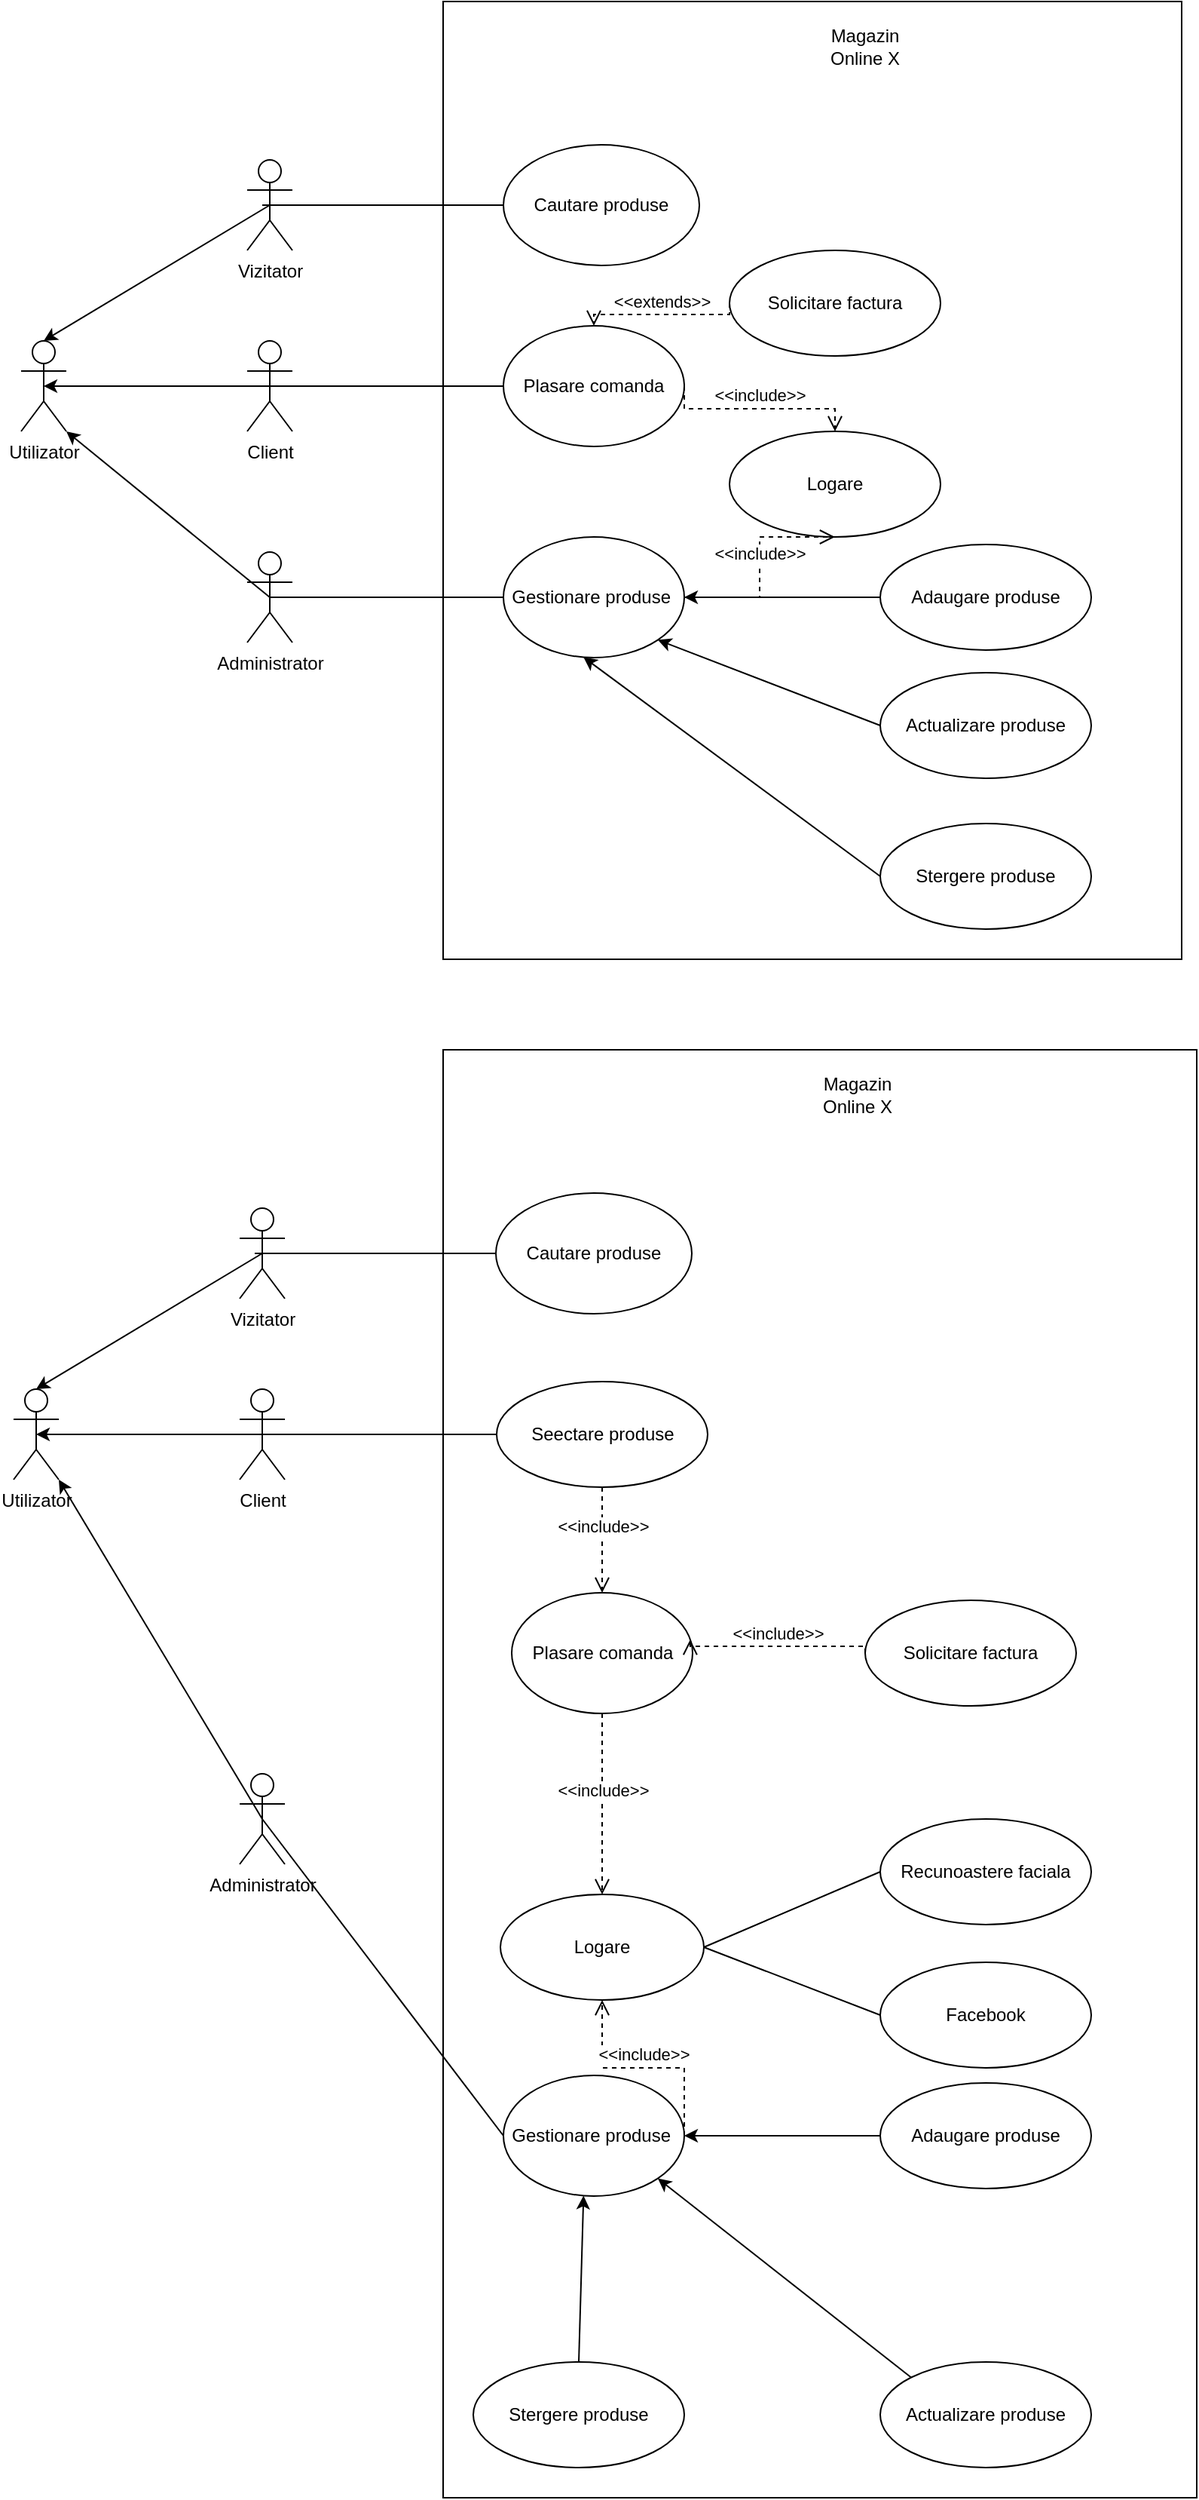 <mxfile version="20.8.23" type="github">
  <diagram name="Page-1" id="0QxT-u1bqCjxnYINYubb">
    <mxGraphModel dx="882" dy="646" grid="1" gridSize="10" guides="1" tooltips="1" connect="1" arrows="1" fold="1" page="1" pageScale="1" pageWidth="850" pageHeight="1100" math="0" shadow="0">
      <root>
        <mxCell id="0" />
        <mxCell id="1" parent="0" />
        <mxCell id="pb_34YDVHzrE3iVv1_M4-1" value="&lt;div style=&quot;&quot;&gt;&lt;br&gt;&lt;/div&gt;&lt;div style=&quot;&quot;&gt;&lt;br&gt;&lt;/div&gt;" style="html=1;align=center;" vertex="1" parent="1">
          <mxGeometry x="320" y="115" width="490" height="635" as="geometry" />
        </mxCell>
        <mxCell id="pb_34YDVHzrE3iVv1_M4-2" value="Client&lt;br&gt;" style="shape=umlActor;verticalLabelPosition=bottom;verticalAlign=top;html=1;" vertex="1" parent="1">
          <mxGeometry x="190" y="340" width="30" height="60" as="geometry" />
        </mxCell>
        <mxCell id="pb_34YDVHzrE3iVv1_M4-4" value="Plasare comanda" style="ellipse;whiteSpace=wrap;html=1;" vertex="1" parent="1">
          <mxGeometry x="360" y="330" width="120" height="80" as="geometry" />
        </mxCell>
        <mxCell id="pb_34YDVHzrE3iVv1_M4-5" value="Magazin Online X" style="text;html=1;strokeColor=none;fillColor=none;align=center;verticalAlign=middle;whiteSpace=wrap;rounded=0;" vertex="1" parent="1">
          <mxGeometry x="570" y="130" width="60" height="30" as="geometry" />
        </mxCell>
        <mxCell id="pb_34YDVHzrE3iVv1_M4-6" value="Gestionare produse&lt;span style=&quot;white-space: pre;&quot;&gt;	&lt;/span&gt;" style="ellipse;whiteSpace=wrap;html=1;" vertex="1" parent="1">
          <mxGeometry x="360" y="470" width="120" height="80" as="geometry" />
        </mxCell>
        <mxCell id="pb_34YDVHzrE3iVv1_M4-9" value="Utilizator" style="shape=umlActor;verticalLabelPosition=bottom;verticalAlign=top;html=1;" vertex="1" parent="1">
          <mxGeometry x="40" y="340" width="30" height="60" as="geometry" />
        </mxCell>
        <mxCell id="pb_34YDVHzrE3iVv1_M4-11" value="Vizitator" style="shape=umlActor;verticalLabelPosition=bottom;verticalAlign=top;html=1;" vertex="1" parent="1">
          <mxGeometry x="190" y="220" width="30" height="60" as="geometry" />
        </mxCell>
        <mxCell id="pb_34YDVHzrE3iVv1_M4-12" value="Administrator" style="shape=umlActor;verticalLabelPosition=bottom;verticalAlign=top;html=1;" vertex="1" parent="1">
          <mxGeometry x="190" y="480" width="30" height="60" as="geometry" />
        </mxCell>
        <mxCell id="pb_34YDVHzrE3iVv1_M4-14" value="" style="endArrow=classic;html=1;rounded=0;exitX=0.5;exitY=0.5;exitDx=0;exitDy=0;exitPerimeter=0;entryX=0.5;entryY=0;entryDx=0;entryDy=0;entryPerimeter=0;" edge="1" parent="1" source="pb_34YDVHzrE3iVv1_M4-11" target="pb_34YDVHzrE3iVv1_M4-9">
          <mxGeometry width="50" height="50" relative="1" as="geometry">
            <mxPoint x="260" y="420" as="sourcePoint" />
            <mxPoint x="310" y="370" as="targetPoint" />
          </mxGeometry>
        </mxCell>
        <mxCell id="pb_34YDVHzrE3iVv1_M4-15" value="" style="endArrow=classic;html=1;rounded=0;exitX=0.5;exitY=0.5;exitDx=0;exitDy=0;exitPerimeter=0;entryX=0.5;entryY=0.5;entryDx=0;entryDy=0;entryPerimeter=0;" edge="1" parent="1" source="pb_34YDVHzrE3iVv1_M4-2" target="pb_34YDVHzrE3iVv1_M4-9">
          <mxGeometry width="50" height="50" relative="1" as="geometry">
            <mxPoint x="260" y="420" as="sourcePoint" />
            <mxPoint x="310" y="370" as="targetPoint" />
          </mxGeometry>
        </mxCell>
        <mxCell id="pb_34YDVHzrE3iVv1_M4-16" value="" style="endArrow=classic;html=1;rounded=0;exitX=0.5;exitY=0.5;exitDx=0;exitDy=0;exitPerimeter=0;entryX=1;entryY=1;entryDx=0;entryDy=0;entryPerimeter=0;" edge="1" parent="1" source="pb_34YDVHzrE3iVv1_M4-12" target="pb_34YDVHzrE3iVv1_M4-9">
          <mxGeometry width="50" height="50" relative="1" as="geometry">
            <mxPoint x="90" y="500" as="sourcePoint" />
            <mxPoint x="140" y="450" as="targetPoint" />
          </mxGeometry>
        </mxCell>
        <mxCell id="pb_34YDVHzrE3iVv1_M4-17" value="Cautare produse" style="ellipse;whiteSpace=wrap;html=1;" vertex="1" parent="1">
          <mxGeometry x="360" y="210" width="130" height="80" as="geometry" />
        </mxCell>
        <mxCell id="pb_34YDVHzrE3iVv1_M4-20" value="" style="endArrow=none;html=1;rounded=0;exitX=0.5;exitY=0.5;exitDx=0;exitDy=0;exitPerimeter=0;entryX=0;entryY=0.5;entryDx=0;entryDy=0;" edge="1" parent="1" source="pb_34YDVHzrE3iVv1_M4-2" target="pb_34YDVHzrE3iVv1_M4-4">
          <mxGeometry width="50" height="50" relative="1" as="geometry">
            <mxPoint x="360" y="440" as="sourcePoint" />
            <mxPoint x="360" y="380" as="targetPoint" />
          </mxGeometry>
        </mxCell>
        <mxCell id="pb_34YDVHzrE3iVv1_M4-21" value="" style="endArrow=none;html=1;rounded=0;exitX=0;exitY=0.5;exitDx=0;exitDy=0;entryX=0.5;entryY=0.5;entryDx=0;entryDy=0;entryPerimeter=0;" edge="1" parent="1" source="pb_34YDVHzrE3iVv1_M4-6" target="pb_34YDVHzrE3iVv1_M4-12">
          <mxGeometry width="50" height="50" relative="1" as="geometry">
            <mxPoint x="360" y="440" as="sourcePoint" />
            <mxPoint x="410" y="390" as="targetPoint" />
          </mxGeometry>
        </mxCell>
        <mxCell id="pb_34YDVHzrE3iVv1_M4-22" value="" style="endArrow=none;html=1;rounded=0;exitX=0;exitY=0.5;exitDx=0;exitDy=0;" edge="1" parent="1" source="pb_34YDVHzrE3iVv1_M4-17">
          <mxGeometry width="50" height="50" relative="1" as="geometry">
            <mxPoint x="360" y="440" as="sourcePoint" />
            <mxPoint x="200" y="250" as="targetPoint" />
          </mxGeometry>
        </mxCell>
        <mxCell id="pb_34YDVHzrE3iVv1_M4-23" value="Logare" style="ellipse;whiteSpace=wrap;html=1;" vertex="1" parent="1">
          <mxGeometry x="510" y="400" width="140" height="70" as="geometry" />
        </mxCell>
        <mxCell id="pb_34YDVHzrE3iVv1_M4-24" value="&amp;lt;&amp;lt;include&amp;gt;&amp;gt;" style="html=1;verticalAlign=bottom;endArrow=open;dashed=1;endSize=8;edgeStyle=elbowEdgeStyle;elbow=vertical;curved=0;rounded=0;entryX=0.5;entryY=1;entryDx=0;entryDy=0;exitX=1;exitY=0.5;exitDx=0;exitDy=0;" edge="1" parent="1" source="pb_34YDVHzrE3iVv1_M4-6" target="pb_34YDVHzrE3iVv1_M4-23">
          <mxGeometry relative="1" as="geometry">
            <mxPoint x="550" y="410" as="sourcePoint" />
            <mxPoint x="470" y="410" as="targetPoint" />
          </mxGeometry>
        </mxCell>
        <mxCell id="pb_34YDVHzrE3iVv1_M4-26" value="&amp;lt;&amp;lt;include&amp;gt;&amp;gt;" style="html=1;verticalAlign=bottom;endArrow=open;dashed=1;endSize=8;edgeStyle=elbowEdgeStyle;elbow=vertical;curved=0;rounded=0;exitX=1;exitY=0.5;exitDx=0;exitDy=0;entryX=0.5;entryY=0;entryDx=0;entryDy=0;" edge="1" parent="1" source="pb_34YDVHzrE3iVv1_M4-4" target="pb_34YDVHzrE3iVv1_M4-23">
          <mxGeometry relative="1" as="geometry">
            <mxPoint x="550" y="410" as="sourcePoint" />
            <mxPoint x="520" y="410" as="targetPoint" />
          </mxGeometry>
        </mxCell>
        <mxCell id="pb_34YDVHzrE3iVv1_M4-27" value="Solicitare factura" style="ellipse;whiteSpace=wrap;html=1;" vertex="1" parent="1">
          <mxGeometry x="510" y="280" width="140" height="70" as="geometry" />
        </mxCell>
        <mxCell id="pb_34YDVHzrE3iVv1_M4-28" value="&amp;lt;&amp;lt;extends&amp;gt;&amp;gt;" style="html=1;verticalAlign=bottom;endArrow=open;dashed=1;endSize=8;edgeStyle=elbowEdgeStyle;elbow=vertical;curved=0;rounded=0;entryX=0.5;entryY=0;entryDx=0;entryDy=0;exitX=0;exitY=0.5;exitDx=0;exitDy=0;" edge="1" parent="1" source="pb_34YDVHzrE3iVv1_M4-27" target="pb_34YDVHzrE3iVv1_M4-4">
          <mxGeometry relative="1" as="geometry">
            <mxPoint x="550" y="410" as="sourcePoint" />
            <mxPoint x="470" y="410" as="targetPoint" />
          </mxGeometry>
        </mxCell>
        <mxCell id="pb_34YDVHzrE3iVv1_M4-30" value="Stergere produse" style="ellipse;whiteSpace=wrap;html=1;" vertex="1" parent="1">
          <mxGeometry x="610" y="660" width="140" height="70" as="geometry" />
        </mxCell>
        <mxCell id="pb_34YDVHzrE3iVv1_M4-31" value="Adaugare produse" style="ellipse;whiteSpace=wrap;html=1;" vertex="1" parent="1">
          <mxGeometry x="610" y="475" width="140" height="70" as="geometry" />
        </mxCell>
        <mxCell id="pb_34YDVHzrE3iVv1_M4-32" value="Actualizare produse" style="ellipse;whiteSpace=wrap;html=1;" vertex="1" parent="1">
          <mxGeometry x="610" y="560" width="140" height="70" as="geometry" />
        </mxCell>
        <mxCell id="pb_34YDVHzrE3iVv1_M4-34" value="" style="endArrow=classic;html=1;rounded=0;exitX=0;exitY=0.5;exitDx=0;exitDy=0;entryX=1;entryY=0.5;entryDx=0;entryDy=0;" edge="1" parent="1" source="pb_34YDVHzrE3iVv1_M4-31" target="pb_34YDVHzrE3iVv1_M4-6">
          <mxGeometry width="50" height="50" relative="1" as="geometry">
            <mxPoint x="590" y="560" as="sourcePoint" />
            <mxPoint x="640" y="510" as="targetPoint" />
          </mxGeometry>
        </mxCell>
        <mxCell id="pb_34YDVHzrE3iVv1_M4-36" value="" style="endArrow=classic;html=1;rounded=0;exitX=0;exitY=0.5;exitDx=0;exitDy=0;entryX=0.443;entryY=0.997;entryDx=0;entryDy=0;entryPerimeter=0;" edge="1" parent="1" source="pb_34YDVHzrE3iVv1_M4-30" target="pb_34YDVHzrE3iVv1_M4-6">
          <mxGeometry width="50" height="50" relative="1" as="geometry">
            <mxPoint x="590" y="560" as="sourcePoint" />
            <mxPoint x="640" y="510" as="targetPoint" />
          </mxGeometry>
        </mxCell>
        <mxCell id="pb_34YDVHzrE3iVv1_M4-37" value="" style="endArrow=classic;html=1;rounded=0;entryX=1;entryY=1;entryDx=0;entryDy=0;exitX=0;exitY=0.5;exitDx=0;exitDy=0;" edge="1" parent="1" source="pb_34YDVHzrE3iVv1_M4-32" target="pb_34YDVHzrE3iVv1_M4-6">
          <mxGeometry width="50" height="50" relative="1" as="geometry">
            <mxPoint x="590" y="560" as="sourcePoint" />
            <mxPoint x="640" y="510" as="targetPoint" />
          </mxGeometry>
        </mxCell>
        <mxCell id="pb_34YDVHzrE3iVv1_M4-38" value="&lt;div style=&quot;&quot;&gt;&lt;br&gt;&lt;/div&gt;&lt;div style=&quot;&quot;&gt;&lt;br&gt;&lt;/div&gt;" style="html=1;align=center;" vertex="1" parent="1">
          <mxGeometry x="320" y="810" width="500" height="960" as="geometry" />
        </mxCell>
        <mxCell id="pb_34YDVHzrE3iVv1_M4-39" value="Client&lt;br&gt;" style="shape=umlActor;verticalLabelPosition=bottom;verticalAlign=top;html=1;" vertex="1" parent="1">
          <mxGeometry x="185" y="1035" width="30" height="60" as="geometry" />
        </mxCell>
        <mxCell id="pb_34YDVHzrE3iVv1_M4-40" value="Plasare comanda" style="ellipse;whiteSpace=wrap;html=1;" vertex="1" parent="1">
          <mxGeometry x="365.5" y="1170" width="120" height="80" as="geometry" />
        </mxCell>
        <mxCell id="pb_34YDVHzrE3iVv1_M4-41" value="Magazin Online X" style="text;html=1;strokeColor=none;fillColor=none;align=center;verticalAlign=middle;whiteSpace=wrap;rounded=0;" vertex="1" parent="1">
          <mxGeometry x="565" y="825" width="60" height="30" as="geometry" />
        </mxCell>
        <mxCell id="pb_34YDVHzrE3iVv1_M4-42" value="Gestionare produse&lt;span style=&quot;white-space: pre;&quot;&gt;	&lt;/span&gt;" style="ellipse;whiteSpace=wrap;html=1;" vertex="1" parent="1">
          <mxGeometry x="360" y="1490" width="120" height="80" as="geometry" />
        </mxCell>
        <mxCell id="pb_34YDVHzrE3iVv1_M4-43" value="Utilizator" style="shape=umlActor;verticalLabelPosition=bottom;verticalAlign=top;html=1;" vertex="1" parent="1">
          <mxGeometry x="35" y="1035" width="30" height="60" as="geometry" />
        </mxCell>
        <mxCell id="pb_34YDVHzrE3iVv1_M4-44" value="Vizitator" style="shape=umlActor;verticalLabelPosition=bottom;verticalAlign=top;html=1;" vertex="1" parent="1">
          <mxGeometry x="185" y="915" width="30" height="60" as="geometry" />
        </mxCell>
        <mxCell id="pb_34YDVHzrE3iVv1_M4-45" value="Administrator" style="shape=umlActor;verticalLabelPosition=bottom;verticalAlign=top;html=1;" vertex="1" parent="1">
          <mxGeometry x="185" y="1290" width="30" height="60" as="geometry" />
        </mxCell>
        <mxCell id="pb_34YDVHzrE3iVv1_M4-46" value="" style="endArrow=classic;html=1;rounded=0;exitX=0.5;exitY=0.5;exitDx=0;exitDy=0;exitPerimeter=0;entryX=0.5;entryY=0;entryDx=0;entryDy=0;entryPerimeter=0;" edge="1" parent="1" source="pb_34YDVHzrE3iVv1_M4-44" target="pb_34YDVHzrE3iVv1_M4-43">
          <mxGeometry width="50" height="50" relative="1" as="geometry">
            <mxPoint x="255" y="1115" as="sourcePoint" />
            <mxPoint x="305" y="1065" as="targetPoint" />
          </mxGeometry>
        </mxCell>
        <mxCell id="pb_34YDVHzrE3iVv1_M4-47" value="" style="endArrow=classic;html=1;rounded=0;exitX=0.5;exitY=0.5;exitDx=0;exitDy=0;exitPerimeter=0;entryX=0.5;entryY=0.5;entryDx=0;entryDy=0;entryPerimeter=0;" edge="1" parent="1" source="pb_34YDVHzrE3iVv1_M4-39" target="pb_34YDVHzrE3iVv1_M4-43">
          <mxGeometry width="50" height="50" relative="1" as="geometry">
            <mxPoint x="255" y="1115" as="sourcePoint" />
            <mxPoint x="305" y="1065" as="targetPoint" />
          </mxGeometry>
        </mxCell>
        <mxCell id="pb_34YDVHzrE3iVv1_M4-48" value="" style="endArrow=classic;html=1;rounded=0;exitX=0.5;exitY=0.5;exitDx=0;exitDy=0;exitPerimeter=0;entryX=1;entryY=1;entryDx=0;entryDy=0;entryPerimeter=0;" edge="1" parent="1" source="pb_34YDVHzrE3iVv1_M4-45" target="pb_34YDVHzrE3iVv1_M4-43">
          <mxGeometry width="50" height="50" relative="1" as="geometry">
            <mxPoint x="85" y="1195" as="sourcePoint" />
            <mxPoint x="135" y="1145" as="targetPoint" />
          </mxGeometry>
        </mxCell>
        <mxCell id="pb_34YDVHzrE3iVv1_M4-49" value="Cautare produse" style="ellipse;whiteSpace=wrap;html=1;" vertex="1" parent="1">
          <mxGeometry x="355" y="905" width="130" height="80" as="geometry" />
        </mxCell>
        <mxCell id="pb_34YDVHzrE3iVv1_M4-50" value="" style="endArrow=none;html=1;rounded=0;exitX=0.5;exitY=0.5;exitDx=0;exitDy=0;exitPerimeter=0;entryX=0;entryY=0.5;entryDx=0;entryDy=0;" edge="1" parent="1" source="pb_34YDVHzrE3iVv1_M4-39" target="pb_34YDVHzrE3iVv1_M4-70">
          <mxGeometry width="50" height="50" relative="1" as="geometry">
            <mxPoint x="355" y="1135" as="sourcePoint" />
            <mxPoint x="355" y="1075" as="targetPoint" />
          </mxGeometry>
        </mxCell>
        <mxCell id="pb_34YDVHzrE3iVv1_M4-51" value="" style="endArrow=none;html=1;rounded=0;exitX=0;exitY=0.5;exitDx=0;exitDy=0;entryX=0.5;entryY=0.5;entryDx=0;entryDy=0;entryPerimeter=0;" edge="1" parent="1" source="pb_34YDVHzrE3iVv1_M4-42" target="pb_34YDVHzrE3iVv1_M4-45">
          <mxGeometry width="50" height="50" relative="1" as="geometry">
            <mxPoint x="355" y="1135" as="sourcePoint" />
            <mxPoint x="405" y="1085" as="targetPoint" />
          </mxGeometry>
        </mxCell>
        <mxCell id="pb_34YDVHzrE3iVv1_M4-52" value="" style="endArrow=none;html=1;rounded=0;exitX=0;exitY=0.5;exitDx=0;exitDy=0;" edge="1" parent="1" source="pb_34YDVHzrE3iVv1_M4-49">
          <mxGeometry width="50" height="50" relative="1" as="geometry">
            <mxPoint x="355" y="1135" as="sourcePoint" />
            <mxPoint x="195" y="945" as="targetPoint" />
          </mxGeometry>
        </mxCell>
        <mxCell id="pb_34YDVHzrE3iVv1_M4-53" value="Logare" style="ellipse;whiteSpace=wrap;html=1;" vertex="1" parent="1">
          <mxGeometry x="358" y="1370" width="135" height="70" as="geometry" />
        </mxCell>
        <mxCell id="pb_34YDVHzrE3iVv1_M4-54" value="&amp;lt;&amp;lt;include&amp;gt;&amp;gt;" style="html=1;verticalAlign=bottom;endArrow=open;dashed=1;endSize=8;edgeStyle=elbowEdgeStyle;elbow=vertical;curved=0;rounded=0;entryX=0.5;entryY=1;entryDx=0;entryDy=0;exitX=1;exitY=0.5;exitDx=0;exitDy=0;" edge="1" parent="1" source="pb_34YDVHzrE3iVv1_M4-42" target="pb_34YDVHzrE3iVv1_M4-53">
          <mxGeometry relative="1" as="geometry">
            <mxPoint x="545" y="1105" as="sourcePoint" />
            <mxPoint x="465" y="1105" as="targetPoint" />
          </mxGeometry>
        </mxCell>
        <mxCell id="pb_34YDVHzrE3iVv1_M4-55" value="&amp;lt;&amp;lt;include&amp;gt;&amp;gt;" style="html=1;verticalAlign=bottom;endArrow=open;dashed=1;endSize=8;edgeStyle=elbowEdgeStyle;elbow=vertical;curved=0;rounded=0;exitX=0.5;exitY=1;exitDx=0;exitDy=0;entryX=0.5;entryY=0;entryDx=0;entryDy=0;" edge="1" parent="1" source="pb_34YDVHzrE3iVv1_M4-40" target="pb_34YDVHzrE3iVv1_M4-53">
          <mxGeometry relative="1" as="geometry">
            <mxPoint x="545" y="1105" as="sourcePoint" />
            <mxPoint x="515" y="1105" as="targetPoint" />
          </mxGeometry>
        </mxCell>
        <mxCell id="pb_34YDVHzrE3iVv1_M4-56" value="Solicitare factura" style="ellipse;whiteSpace=wrap;html=1;" vertex="1" parent="1">
          <mxGeometry x="600" y="1175" width="140" height="70" as="geometry" />
        </mxCell>
        <mxCell id="pb_34YDVHzrE3iVv1_M4-57" value="&amp;lt;&amp;lt;include&amp;gt;&amp;gt;" style="html=1;verticalAlign=bottom;endArrow=open;dashed=1;endSize=8;edgeStyle=elbowEdgeStyle;elbow=vertical;curved=0;rounded=0;entryX=0.987;entryY=0.388;entryDx=0;entryDy=0;exitX=0;exitY=0.5;exitDx=0;exitDy=0;entryPerimeter=0;" edge="1" parent="1" source="pb_34YDVHzrE3iVv1_M4-56" target="pb_34YDVHzrE3iVv1_M4-40">
          <mxGeometry relative="1" as="geometry">
            <mxPoint x="545" y="1105" as="sourcePoint" />
            <mxPoint x="465" y="1105" as="targetPoint" />
          </mxGeometry>
        </mxCell>
        <mxCell id="pb_34YDVHzrE3iVv1_M4-58" value="Stergere produse" style="ellipse;whiteSpace=wrap;html=1;" vertex="1" parent="1">
          <mxGeometry x="340" y="1680" width="140" height="70" as="geometry" />
        </mxCell>
        <mxCell id="pb_34YDVHzrE3iVv1_M4-59" value="Adaugare produse" style="ellipse;whiteSpace=wrap;html=1;" vertex="1" parent="1">
          <mxGeometry x="610" y="1495" width="140" height="70" as="geometry" />
        </mxCell>
        <mxCell id="pb_34YDVHzrE3iVv1_M4-60" value="Actualizare produse" style="ellipse;whiteSpace=wrap;html=1;" vertex="1" parent="1">
          <mxGeometry x="610" y="1680" width="140" height="70" as="geometry" />
        </mxCell>
        <mxCell id="pb_34YDVHzrE3iVv1_M4-61" value="" style="endArrow=classic;html=1;rounded=0;exitX=0;exitY=0.5;exitDx=0;exitDy=0;entryX=1;entryY=0.5;entryDx=0;entryDy=0;" edge="1" parent="1" source="pb_34YDVHzrE3iVv1_M4-59" target="pb_34YDVHzrE3iVv1_M4-42">
          <mxGeometry width="50" height="50" relative="1" as="geometry">
            <mxPoint x="585" y="1255" as="sourcePoint" />
            <mxPoint x="635" y="1205" as="targetPoint" />
          </mxGeometry>
        </mxCell>
        <mxCell id="pb_34YDVHzrE3iVv1_M4-62" value="" style="endArrow=classic;html=1;rounded=0;exitX=0.5;exitY=0;exitDx=0;exitDy=0;entryX=0.443;entryY=0.997;entryDx=0;entryDy=0;entryPerimeter=0;" edge="1" parent="1" source="pb_34YDVHzrE3iVv1_M4-58" target="pb_34YDVHzrE3iVv1_M4-42">
          <mxGeometry width="50" height="50" relative="1" as="geometry">
            <mxPoint x="585" y="1255" as="sourcePoint" />
            <mxPoint x="635" y="1205" as="targetPoint" />
          </mxGeometry>
        </mxCell>
        <mxCell id="pb_34YDVHzrE3iVv1_M4-63" value="" style="endArrow=classic;html=1;rounded=0;entryX=1;entryY=1;entryDx=0;entryDy=0;exitX=0;exitY=0;exitDx=0;exitDy=0;" edge="1" parent="1" source="pb_34YDVHzrE3iVv1_M4-60" target="pb_34YDVHzrE3iVv1_M4-42">
          <mxGeometry width="50" height="50" relative="1" as="geometry">
            <mxPoint x="585" y="1255" as="sourcePoint" />
            <mxPoint x="635" y="1205" as="targetPoint" />
          </mxGeometry>
        </mxCell>
        <mxCell id="pb_34YDVHzrE3iVv1_M4-64" value="Recunoastere faciala" style="ellipse;whiteSpace=wrap;html=1;" vertex="1" parent="1">
          <mxGeometry x="610" y="1320" width="140" height="70" as="geometry" />
        </mxCell>
        <mxCell id="pb_34YDVHzrE3iVv1_M4-65" value="Facebook" style="ellipse;whiteSpace=wrap;html=1;" vertex="1" parent="1">
          <mxGeometry x="610" y="1415" width="140" height="70" as="geometry" />
        </mxCell>
        <mxCell id="pb_34YDVHzrE3iVv1_M4-67" value="" style="endArrow=none;html=1;rounded=0;exitX=1;exitY=0.5;exitDx=0;exitDy=0;entryX=0;entryY=0.5;entryDx=0;entryDy=0;" edge="1" parent="1" source="pb_34YDVHzrE3iVv1_M4-53" target="pb_34YDVHzrE3iVv1_M4-64">
          <mxGeometry width="50" height="50" relative="1" as="geometry">
            <mxPoint x="610" y="1130" as="sourcePoint" />
            <mxPoint x="660" y="1080" as="targetPoint" />
          </mxGeometry>
        </mxCell>
        <mxCell id="pb_34YDVHzrE3iVv1_M4-68" value="" style="endArrow=none;html=1;rounded=0;exitX=1;exitY=0.5;exitDx=0;exitDy=0;entryX=0;entryY=0.5;entryDx=0;entryDy=0;" edge="1" parent="1" source="pb_34YDVHzrE3iVv1_M4-53" target="pb_34YDVHzrE3iVv1_M4-65">
          <mxGeometry width="50" height="50" relative="1" as="geometry">
            <mxPoint x="610" y="1130" as="sourcePoint" />
            <mxPoint x="660" y="1080" as="targetPoint" />
          </mxGeometry>
        </mxCell>
        <mxCell id="pb_34YDVHzrE3iVv1_M4-70" value="Seectare produse" style="ellipse;whiteSpace=wrap;html=1;" vertex="1" parent="1">
          <mxGeometry x="355.5" y="1030" width="140" height="70" as="geometry" />
        </mxCell>
        <mxCell id="pb_34YDVHzrE3iVv1_M4-71" value="&amp;lt;&amp;lt;include&amp;gt;&amp;gt;" style="html=1;verticalAlign=bottom;endArrow=open;dashed=1;endSize=8;edgeStyle=elbowEdgeStyle;elbow=vertical;curved=0;rounded=0;entryX=0.5;entryY=0;entryDx=0;entryDy=0;exitX=0.5;exitY=1;exitDx=0;exitDy=0;" edge="1" parent="1" source="pb_34YDVHzrE3iVv1_M4-70" target="pb_34YDVHzrE3iVv1_M4-40">
          <mxGeometry relative="1" as="geometry">
            <mxPoint x="520" y="1190" as="sourcePoint" />
            <mxPoint x="440" y="1190" as="targetPoint" />
          </mxGeometry>
        </mxCell>
      </root>
    </mxGraphModel>
  </diagram>
</mxfile>
